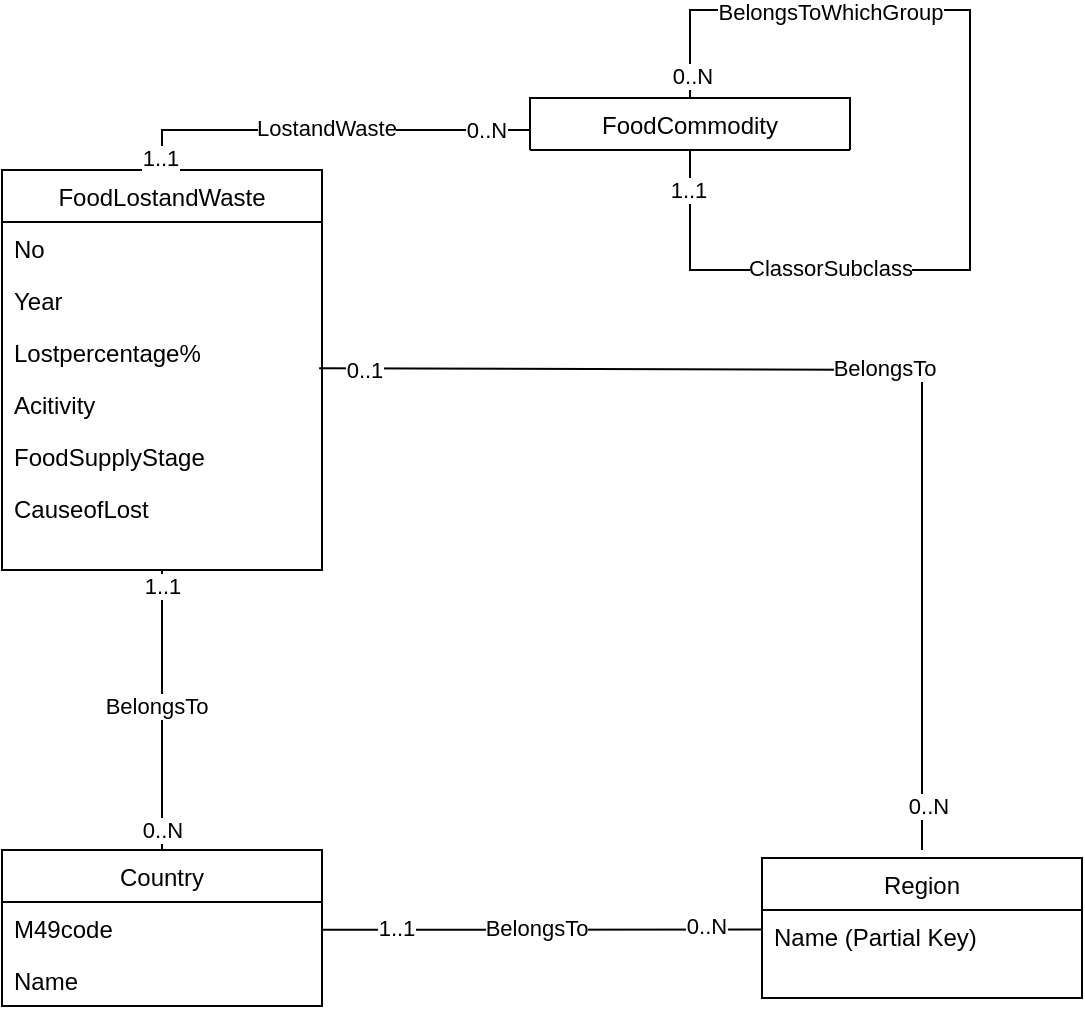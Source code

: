 <mxfile version="24.4.2" type="github">
  <diagram id="C5RBs43oDa-KdzZeNtuy" name="Page-1">
    <mxGraphModel dx="1500" dy="796" grid="1" gridSize="10" guides="1" tooltips="1" connect="1" arrows="1" fold="1" page="1" pageScale="1" pageWidth="827" pageHeight="1169" math="0" shadow="0">
      <root>
        <mxCell id="WIyWlLk6GJQsqaUBKTNV-0" />
        <mxCell id="WIyWlLk6GJQsqaUBKTNV-1" parent="WIyWlLk6GJQsqaUBKTNV-0" />
        <mxCell id="zkfFHV4jXpPFQw0GAbJ--0" value="FoodLostandWaste" style="swimlane;fontStyle=0;align=center;verticalAlign=top;childLayout=stackLayout;horizontal=1;startSize=26;horizontalStack=0;resizeParent=1;resizeLast=0;collapsible=1;marginBottom=0;rounded=0;shadow=0;strokeWidth=1;" parent="WIyWlLk6GJQsqaUBKTNV-1" vertex="1">
          <mxGeometry x="40" y="390" width="160" height="200" as="geometry">
            <mxRectangle x="40" y="390" width="160" height="26" as="alternateBounds" />
          </mxGeometry>
        </mxCell>
        <mxCell id="zkfFHV4jXpPFQw0GAbJ--1" value="No" style="text;align=left;verticalAlign=top;spacingLeft=4;spacingRight=4;overflow=hidden;rotatable=0;points=[[0,0.5],[1,0.5]];portConstraint=eastwest;" parent="zkfFHV4jXpPFQw0GAbJ--0" vertex="1">
          <mxGeometry y="26" width="160" height="26" as="geometry" />
        </mxCell>
        <mxCell id="zkfFHV4jXpPFQw0GAbJ--2" value="Year" style="text;align=left;verticalAlign=top;spacingLeft=4;spacingRight=4;overflow=hidden;rotatable=0;points=[[0,0.5],[1,0.5]];portConstraint=eastwest;rounded=0;shadow=0;html=0;" parent="zkfFHV4jXpPFQw0GAbJ--0" vertex="1">
          <mxGeometry y="52" width="160" height="26" as="geometry" />
        </mxCell>
        <mxCell id="zkfFHV4jXpPFQw0GAbJ--3" value="Lostpercentage%" style="text;align=left;verticalAlign=top;spacingLeft=4;spacingRight=4;overflow=hidden;rotatable=0;points=[[0,0.5],[1,0.5]];portConstraint=eastwest;rounded=0;shadow=0;html=0;" parent="zkfFHV4jXpPFQw0GAbJ--0" vertex="1">
          <mxGeometry y="78" width="160" height="26" as="geometry" />
        </mxCell>
        <mxCell id="zkfFHV4jXpPFQw0GAbJ--5" value="Acitivity" style="text;align=left;verticalAlign=top;spacingLeft=4;spacingRight=4;overflow=hidden;rotatable=0;points=[[0,0.5],[1,0.5]];portConstraint=eastwest;" parent="zkfFHV4jXpPFQw0GAbJ--0" vertex="1">
          <mxGeometry y="104" width="160" height="26" as="geometry" />
        </mxCell>
        <mxCell id="0PuZkA6Ga0VIwXDw5-pX-16" value="FoodSupplyStage" style="text;align=left;verticalAlign=top;spacingLeft=4;spacingRight=4;overflow=hidden;rotatable=0;points=[[0,0.5],[1,0.5]];portConstraint=eastwest;" vertex="1" parent="zkfFHV4jXpPFQw0GAbJ--0">
          <mxGeometry y="130" width="160" height="26" as="geometry" />
        </mxCell>
        <mxCell id="0PuZkA6Ga0VIwXDw5-pX-17" value="CauseofLost" style="text;align=left;verticalAlign=top;spacingLeft=4;spacingRight=4;overflow=hidden;rotatable=0;points=[[0,0.5],[1,0.5]];portConstraint=eastwest;" vertex="1" parent="zkfFHV4jXpPFQw0GAbJ--0">
          <mxGeometry y="156" width="160" height="26" as="geometry" />
        </mxCell>
        <mxCell id="zkfFHV4jXpPFQw0GAbJ--6" value="Country" style="swimlane;fontStyle=0;align=center;verticalAlign=top;childLayout=stackLayout;horizontal=1;startSize=26;horizontalStack=0;resizeParent=1;resizeLast=0;collapsible=1;marginBottom=0;rounded=0;shadow=0;strokeWidth=1;" parent="WIyWlLk6GJQsqaUBKTNV-1" vertex="1">
          <mxGeometry x="40" y="730" width="160" height="78" as="geometry">
            <mxRectangle x="50" y="406" width="160" height="26" as="alternateBounds" />
          </mxGeometry>
        </mxCell>
        <mxCell id="zkfFHV4jXpPFQw0GAbJ--7" value="M49code" style="text;align=left;verticalAlign=top;spacingLeft=4;spacingRight=4;overflow=hidden;rotatable=0;points=[[0,0.5],[1,0.5]];portConstraint=eastwest;" parent="zkfFHV4jXpPFQw0GAbJ--6" vertex="1">
          <mxGeometry y="26" width="160" height="26" as="geometry" />
        </mxCell>
        <mxCell id="zkfFHV4jXpPFQw0GAbJ--8" value="Name" style="text;align=left;verticalAlign=top;spacingLeft=4;spacingRight=4;overflow=hidden;rotatable=0;points=[[0,0.5],[1,0.5]];portConstraint=eastwest;rounded=0;shadow=0;html=0;" parent="zkfFHV4jXpPFQw0GAbJ--6" vertex="1">
          <mxGeometry y="52" width="160" height="26" as="geometry" />
        </mxCell>
        <mxCell id="zkfFHV4jXpPFQw0GAbJ--13" value="Region" style="swimlane;fontStyle=0;align=center;verticalAlign=top;childLayout=stackLayout;horizontal=1;startSize=26;horizontalStack=0;resizeParent=1;resizeLast=0;collapsible=1;marginBottom=0;rounded=0;shadow=0;strokeWidth=1;" parent="WIyWlLk6GJQsqaUBKTNV-1" vertex="1">
          <mxGeometry x="420" y="734" width="160" height="70" as="geometry">
            <mxRectangle x="340" y="380" width="170" height="26" as="alternateBounds" />
          </mxGeometry>
        </mxCell>
        <mxCell id="zkfFHV4jXpPFQw0GAbJ--14" value="Name (Partial Key)" style="text;align=left;verticalAlign=top;spacingLeft=4;spacingRight=4;overflow=hidden;rotatable=0;points=[[0,0.5],[1,0.5]];portConstraint=eastwest;" parent="zkfFHV4jXpPFQw0GAbJ--13" vertex="1">
          <mxGeometry y="26" width="160" height="26" as="geometry" />
        </mxCell>
        <mxCell id="zkfFHV4jXpPFQw0GAbJ--17" value="FoodCommodity" style="swimlane;fontStyle=0;align=center;verticalAlign=top;childLayout=stackLayout;horizontal=1;startSize=26;horizontalStack=0;resizeParent=1;resizeLast=0;collapsible=1;marginBottom=0;rounded=0;shadow=0;strokeWidth=1;" parent="WIyWlLk6GJQsqaUBKTNV-1" vertex="1" collapsed="1">
          <mxGeometry x="304" y="354" width="160" height="26" as="geometry">
            <mxRectangle x="340" y="340" width="160" height="40" as="alternateBounds" />
          </mxGeometry>
        </mxCell>
        <mxCell id="0PuZkA6Ga0VIwXDw5-pX-0" value="" style="endArrow=none;html=1;rounded=0;exitX=1.001;exitY=0.535;exitDx=0;exitDy=0;entryX=-0.002;entryY=0.377;entryDx=0;entryDy=0;entryPerimeter=0;exitPerimeter=0;" edge="1" parent="WIyWlLk6GJQsqaUBKTNV-1" source="zkfFHV4jXpPFQw0GAbJ--7" target="zkfFHV4jXpPFQw0GAbJ--14">
          <mxGeometry width="50" height="50" relative="1" as="geometry">
            <mxPoint x="370" y="620" as="sourcePoint" />
            <mxPoint x="420" y="570" as="targetPoint" />
          </mxGeometry>
        </mxCell>
        <mxCell id="0PuZkA6Ga0VIwXDw5-pX-4" value="1..1" style="edgeLabel;html=1;align=center;verticalAlign=middle;resizable=0;points=[];" vertex="1" connectable="0" parent="0PuZkA6Ga0VIwXDw5-pX-0">
          <mxGeometry x="-0.665" y="1" relative="1" as="geometry">
            <mxPoint as="offset" />
          </mxGeometry>
        </mxCell>
        <mxCell id="0PuZkA6Ga0VIwXDw5-pX-5" value="BelongsTo" style="edgeLabel;html=1;align=center;verticalAlign=middle;resizable=0;points=[];" vertex="1" connectable="0" parent="0PuZkA6Ga0VIwXDw5-pX-0">
          <mxGeometry x="-0.027" y="1" relative="1" as="geometry">
            <mxPoint as="offset" />
          </mxGeometry>
        </mxCell>
        <mxCell id="0PuZkA6Ga0VIwXDw5-pX-6" value="0..N" style="edgeLabel;html=1;align=center;verticalAlign=middle;resizable=0;points=[];" vertex="1" connectable="0" parent="0PuZkA6Ga0VIwXDw5-pX-0">
          <mxGeometry x="0.744" y="2" relative="1" as="geometry">
            <mxPoint as="offset" />
          </mxGeometry>
        </mxCell>
        <mxCell id="0PuZkA6Ga0VIwXDw5-pX-7" value="" style="endArrow=none;html=1;rounded=0;" edge="1" parent="WIyWlLk6GJQsqaUBKTNV-1">
          <mxGeometry width="50" height="50" relative="1" as="geometry">
            <mxPoint x="120" y="730" as="sourcePoint" />
            <mxPoint x="120" y="590" as="targetPoint" />
          </mxGeometry>
        </mxCell>
        <mxCell id="0PuZkA6Ga0VIwXDw5-pX-8" value="0..N" style="edgeLabel;html=1;align=center;verticalAlign=middle;resizable=0;points=[];" vertex="1" connectable="0" parent="0PuZkA6Ga0VIwXDw5-pX-7">
          <mxGeometry x="-0.849" y="-3" relative="1" as="geometry">
            <mxPoint x="-3" as="offset" />
          </mxGeometry>
        </mxCell>
        <mxCell id="0PuZkA6Ga0VIwXDw5-pX-9" value="BelongsTo" style="edgeLabel;html=1;align=center;verticalAlign=middle;resizable=0;points=[];" vertex="1" connectable="0" parent="0PuZkA6Ga0VIwXDw5-pX-7">
          <mxGeometry x="0.029" y="3" relative="1" as="geometry">
            <mxPoint as="offset" />
          </mxGeometry>
        </mxCell>
        <mxCell id="0PuZkA6Ga0VIwXDw5-pX-10" value="1..1" style="edgeLabel;html=1;align=center;verticalAlign=middle;resizable=0;points=[];" vertex="1" connectable="0" parent="0PuZkA6Ga0VIwXDw5-pX-7">
          <mxGeometry x="0.892" relative="1" as="geometry">
            <mxPoint as="offset" />
          </mxGeometry>
        </mxCell>
        <mxCell id="0PuZkA6Ga0VIwXDw5-pX-11" value="" style="endArrow=none;html=1;rounded=0;entryX=0.991;entryY=0.811;entryDx=0;entryDy=0;entryPerimeter=0;" edge="1" parent="WIyWlLk6GJQsqaUBKTNV-1" target="zkfFHV4jXpPFQw0GAbJ--3">
          <mxGeometry width="50" height="50" relative="1" as="geometry">
            <mxPoint x="500" y="730" as="sourcePoint" />
            <mxPoint x="270" y="480" as="targetPoint" />
            <Array as="points">
              <mxPoint x="500" y="490" />
            </Array>
          </mxGeometry>
        </mxCell>
        <mxCell id="0PuZkA6Ga0VIwXDw5-pX-12" value="0..N" style="edgeLabel;html=1;align=center;verticalAlign=middle;resizable=0;points=[];" vertex="1" connectable="0" parent="0PuZkA6Ga0VIwXDw5-pX-11">
          <mxGeometry x="-0.919" y="-3" relative="1" as="geometry">
            <mxPoint as="offset" />
          </mxGeometry>
        </mxCell>
        <mxCell id="0PuZkA6Ga0VIwXDw5-pX-13" value="BelongsTo" style="edgeLabel;html=1;align=center;verticalAlign=middle;resizable=0;points=[];" vertex="1" connectable="0" parent="0PuZkA6Ga0VIwXDw5-pX-11">
          <mxGeometry x="-0.075" y="-1" relative="1" as="geometry">
            <mxPoint x="-9" as="offset" />
          </mxGeometry>
        </mxCell>
        <mxCell id="0PuZkA6Ga0VIwXDw5-pX-14" value="0..1" style="edgeLabel;html=1;align=center;verticalAlign=middle;resizable=0;points=[];" vertex="1" connectable="0" parent="0PuZkA6Ga0VIwXDw5-pX-11">
          <mxGeometry x="0.917" y="1" relative="1" as="geometry">
            <mxPoint as="offset" />
          </mxGeometry>
        </mxCell>
        <mxCell id="0PuZkA6Ga0VIwXDw5-pX-18" value="" style="endArrow=none;html=1;rounded=0;exitX=0.5;exitY=0;exitDx=0;exitDy=0;entryX=0.003;entryY=0.613;entryDx=0;entryDy=0;entryPerimeter=0;" edge="1" parent="WIyWlLk6GJQsqaUBKTNV-1" source="zkfFHV4jXpPFQw0GAbJ--0" target="zkfFHV4jXpPFQw0GAbJ--17">
          <mxGeometry width="50" height="50" relative="1" as="geometry">
            <mxPoint x="240" y="460" as="sourcePoint" />
            <mxPoint x="300" y="370" as="targetPoint" />
            <Array as="points">
              <mxPoint x="120" y="370" />
            </Array>
          </mxGeometry>
        </mxCell>
        <mxCell id="0PuZkA6Ga0VIwXDw5-pX-19" value="1..1" style="edgeLabel;html=1;align=center;verticalAlign=middle;resizable=0;points=[];" vertex="1" connectable="0" parent="0PuZkA6Ga0VIwXDw5-pX-18">
          <mxGeometry x="-0.94" y="1" relative="1" as="geometry">
            <mxPoint as="offset" />
          </mxGeometry>
        </mxCell>
        <mxCell id="0PuZkA6Ga0VIwXDw5-pX-20" value="LostandWaste" style="edgeLabel;html=1;align=center;verticalAlign=middle;resizable=0;points=[];" vertex="1" connectable="0" parent="0PuZkA6Ga0VIwXDw5-pX-18">
          <mxGeometry x="-0.339" y="1" relative="1" as="geometry">
            <mxPoint x="34" as="offset" />
          </mxGeometry>
        </mxCell>
        <mxCell id="0PuZkA6Ga0VIwXDw5-pX-21" value="0..N" style="edgeLabel;html=1;align=center;verticalAlign=middle;resizable=0;points=[];" vertex="1" connectable="0" parent="0PuZkA6Ga0VIwXDw5-pX-18">
          <mxGeometry x="0.782" relative="1" as="geometry">
            <mxPoint as="offset" />
          </mxGeometry>
        </mxCell>
        <mxCell id="0PuZkA6Ga0VIwXDw5-pX-22" value="" style="endArrow=none;html=1;rounded=0;exitX=0.5;exitY=1;exitDx=0;exitDy=0;entryX=0.5;entryY=0;entryDx=0;entryDy=0;" edge="1" parent="WIyWlLk6GJQsqaUBKTNV-1" source="zkfFHV4jXpPFQw0GAbJ--17" target="zkfFHV4jXpPFQw0GAbJ--17">
          <mxGeometry width="50" height="50" relative="1" as="geometry">
            <mxPoint x="464" y="370" as="sourcePoint" />
            <mxPoint x="524" y="310" as="targetPoint" />
            <Array as="points">
              <mxPoint x="384" y="440" />
              <mxPoint x="524" y="440" />
              <mxPoint x="524" y="390" />
              <mxPoint x="524" y="310" />
              <mxPoint x="384" y="310" />
            </Array>
          </mxGeometry>
        </mxCell>
        <mxCell id="0PuZkA6Ga0VIwXDw5-pX-23" value="0..N" style="edgeLabel;html=1;align=center;verticalAlign=middle;resizable=0;points=[];" vertex="1" connectable="0" parent="0PuZkA6Ga0VIwXDw5-pX-22">
          <mxGeometry x="0.957" y="1" relative="1" as="geometry">
            <mxPoint as="offset" />
          </mxGeometry>
        </mxCell>
        <mxCell id="0PuZkA6Ga0VIwXDw5-pX-24" value="BelongsToWhichGroup" style="edgeLabel;html=1;align=center;verticalAlign=middle;resizable=0;points=[];" vertex="1" connectable="0" parent="0PuZkA6Ga0VIwXDw5-pX-22">
          <mxGeometry x="0.638" y="1" relative="1" as="geometry">
            <mxPoint x="21" as="offset" />
          </mxGeometry>
        </mxCell>
        <mxCell id="0PuZkA6Ga0VIwXDw5-pX-25" value="1..1" style="edgeLabel;html=1;align=center;verticalAlign=middle;resizable=0;points=[];" vertex="1" connectable="0" parent="0PuZkA6Ga0VIwXDw5-pX-22">
          <mxGeometry x="-0.925" y="-1" relative="1" as="geometry">
            <mxPoint as="offset" />
          </mxGeometry>
        </mxCell>
        <mxCell id="0PuZkA6Ga0VIwXDw5-pX-26" value="ClassorSubclass" style="edgeLabel;html=1;align=center;verticalAlign=middle;resizable=0;points=[];" vertex="1" connectable="0" parent="0PuZkA6Ga0VIwXDw5-pX-22">
          <mxGeometry x="-0.642" y="1" relative="1" as="geometry">
            <mxPoint x="38" as="offset" />
          </mxGeometry>
        </mxCell>
      </root>
    </mxGraphModel>
  </diagram>
</mxfile>
